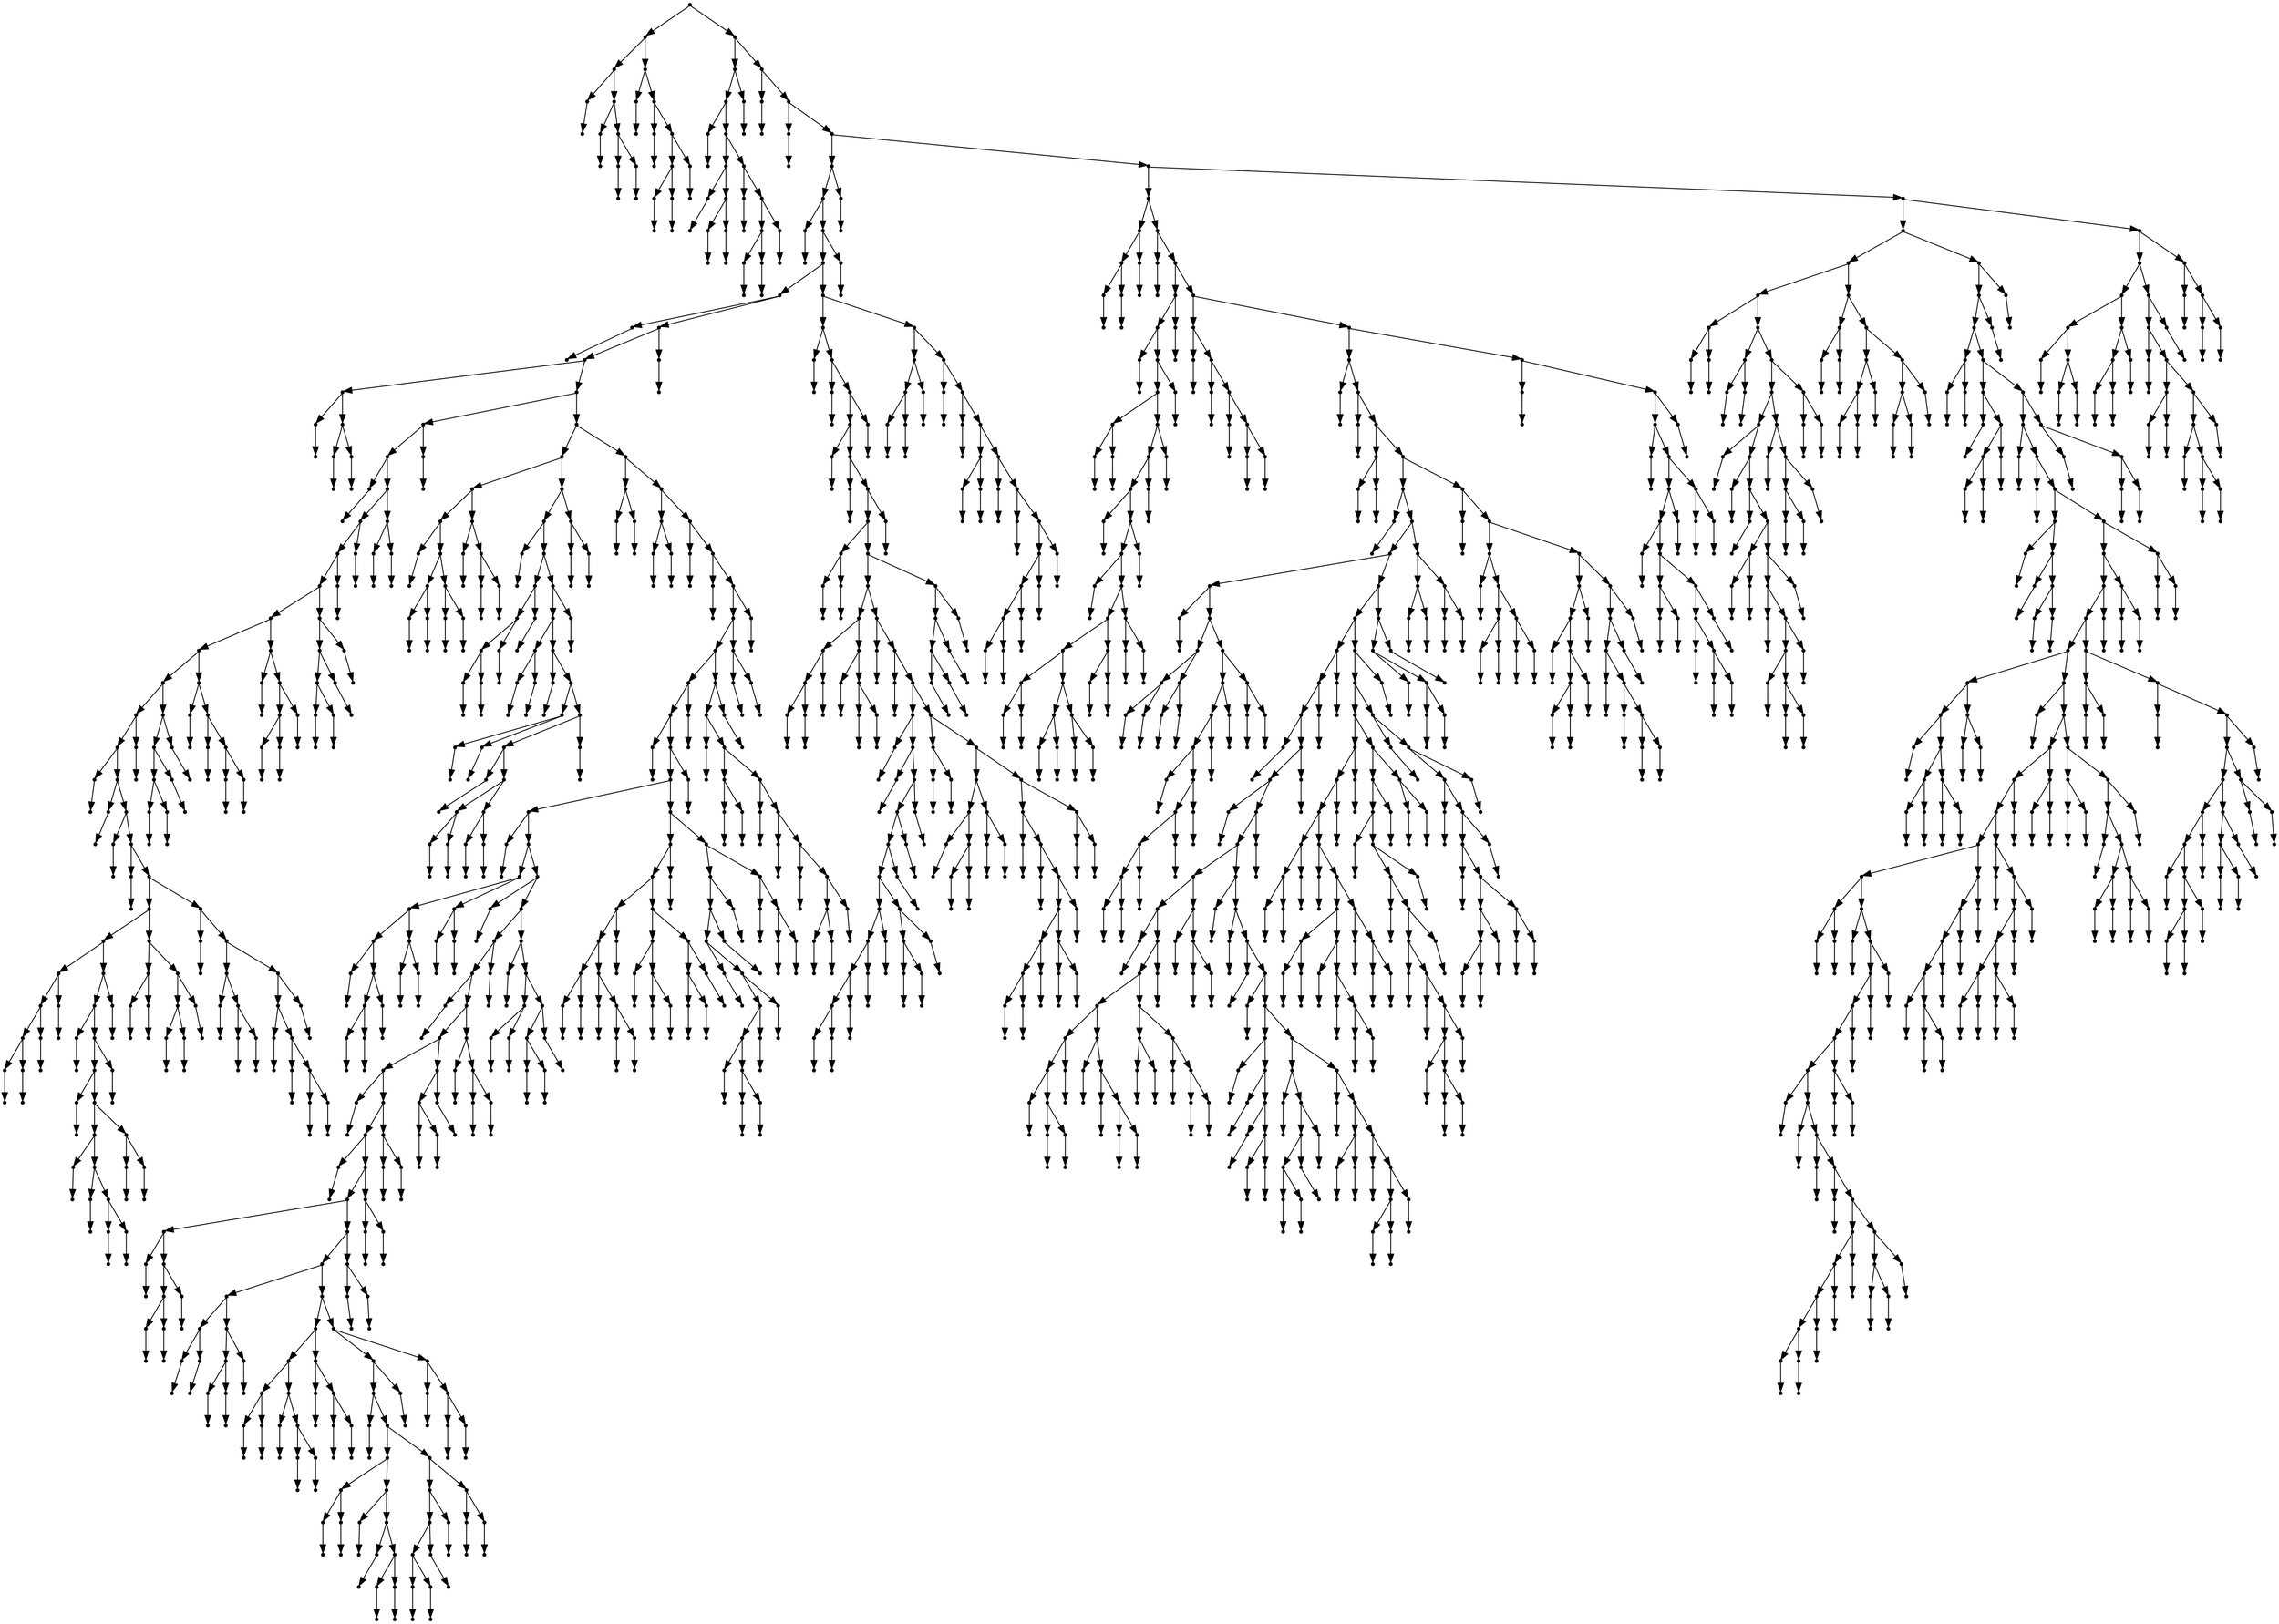 digraph {
  1771 [shape=point];
  25 [shape=point];
  10 [shape=point];
  1 [shape=point];
  0 [shape=point];
  9 [shape=point];
  3 [shape=point];
  2 [shape=point];
  8 [shape=point];
  5 [shape=point];
  4 [shape=point];
  7 [shape=point];
  6 [shape=point];
  24 [shape=point];
  12 [shape=point];
  11 [shape=point];
  23 [shape=point];
  14 [shape=point];
  13 [shape=point];
  22 [shape=point];
  19 [shape=point];
  16 [shape=point];
  15 [shape=point];
  18 [shape=point];
  17 [shape=point];
  21 [shape=point];
  20 [shape=point];
  1770 [shape=point];
  51 [shape=point];
  48 [shape=point];
  27 [shape=point];
  26 [shape=point];
  47 [shape=point];
  35 [shape=point];
  29 [shape=point];
  28 [shape=point];
  34 [shape=point];
  31 [shape=point];
  30 [shape=point];
  33 [shape=point];
  32 [shape=point];
  46 [shape=point];
  37 [shape=point];
  36 [shape=point];
  45 [shape=point];
  42 [shape=point];
  39 [shape=point];
  38 [shape=point];
  41 [shape=point];
  40 [shape=point];
  44 [shape=point];
  43 [shape=point];
  50 [shape=point];
  49 [shape=point];
  1769 [shape=point];
  53 [shape=point];
  52 [shape=point];
  1768 [shape=point];
  55 [shape=point];
  54 [shape=point];
  1767 [shape=point];
  852 [shape=point];
  849 [shape=point];
  57 [shape=point];
  56 [shape=point];
  848 [shape=point];
  845 [shape=point];
  653 [shape=point];
  59 [shape=point];
  58 [shape=point];
  652 [shape=point];
  649 [shape=point];
  67 [shape=point];
  61 [shape=point];
  60 [shape=point];
  66 [shape=point];
  63 [shape=point];
  62 [shape=point];
  65 [shape=point];
  64 [shape=point];
  648 [shape=point];
  231 [shape=point];
  228 [shape=point];
  69 [shape=point];
  68 [shape=point];
  227 [shape=point];
  221 [shape=point];
  218 [shape=point];
  215 [shape=point];
  203 [shape=point];
  191 [shape=point];
  179 [shape=point];
  167 [shape=point];
  164 [shape=point];
  71 [shape=point];
  70 [shape=point];
  163 [shape=point];
  73 [shape=point];
  72 [shape=point];
  162 [shape=point];
  75 [shape=point];
  74 [shape=point];
  161 [shape=point];
  77 [shape=point];
  76 [shape=point];
  160 [shape=point];
  133 [shape=point];
  118 [shape=point];
  88 [shape=point];
  85 [shape=point];
  82 [shape=point];
  79 [shape=point];
  78 [shape=point];
  81 [shape=point];
  80 [shape=point];
  84 [shape=point];
  83 [shape=point];
  87 [shape=point];
  86 [shape=point];
  117 [shape=point];
  114 [shape=point];
  90 [shape=point];
  89 [shape=point];
  113 [shape=point];
  110 [shape=point];
  92 [shape=point];
  91 [shape=point];
  109 [shape=point];
  103 [shape=point];
  94 [shape=point];
  93 [shape=point];
  102 [shape=point];
  96 [shape=point];
  95 [shape=point];
  101 [shape=point];
  98 [shape=point];
  97 [shape=point];
  100 [shape=point];
  99 [shape=point];
  108 [shape=point];
  105 [shape=point];
  104 [shape=point];
  107 [shape=point];
  106 [shape=point];
  112 [shape=point];
  111 [shape=point];
  116 [shape=point];
  115 [shape=point];
  132 [shape=point];
  123 [shape=point];
  120 [shape=point];
  119 [shape=point];
  122 [shape=point];
  121 [shape=point];
  131 [shape=point];
  128 [shape=point];
  125 [shape=point];
  124 [shape=point];
  127 [shape=point];
  126 [shape=point];
  130 [shape=point];
  129 [shape=point];
  159 [shape=point];
  135 [shape=point];
  134 [shape=point];
  158 [shape=point];
  143 [shape=point];
  137 [shape=point];
  136 [shape=point];
  142 [shape=point];
  139 [shape=point];
  138 [shape=point];
  141 [shape=point];
  140 [shape=point];
  157 [shape=point];
  154 [shape=point];
  145 [shape=point];
  144 [shape=point];
  153 [shape=point];
  147 [shape=point];
  146 [shape=point];
  152 [shape=point];
  149 [shape=point];
  148 [shape=point];
  151 [shape=point];
  150 [shape=point];
  156 [shape=point];
  155 [shape=point];
  166 [shape=point];
  165 [shape=point];
  178 [shape=point];
  175 [shape=point];
  172 [shape=point];
  169 [shape=point];
  168 [shape=point];
  171 [shape=point];
  170 [shape=point];
  174 [shape=point];
  173 [shape=point];
  177 [shape=point];
  176 [shape=point];
  190 [shape=point];
  181 [shape=point];
  180 [shape=point];
  189 [shape=point];
  183 [shape=point];
  182 [shape=point];
  188 [shape=point];
  185 [shape=point];
  184 [shape=point];
  187 [shape=point];
  186 [shape=point];
  202 [shape=point];
  193 [shape=point];
  192 [shape=point];
  201 [shape=point];
  198 [shape=point];
  195 [shape=point];
  194 [shape=point];
  197 [shape=point];
  196 [shape=point];
  200 [shape=point];
  199 [shape=point];
  214 [shape=point];
  211 [shape=point];
  208 [shape=point];
  205 [shape=point];
  204 [shape=point];
  207 [shape=point];
  206 [shape=point];
  210 [shape=point];
  209 [shape=point];
  213 [shape=point];
  212 [shape=point];
  217 [shape=point];
  216 [shape=point];
  220 [shape=point];
  219 [shape=point];
  226 [shape=point];
  223 [shape=point];
  222 [shape=point];
  225 [shape=point];
  224 [shape=point];
  230 [shape=point];
  229 [shape=point];
  647 [shape=point];
  311 [shape=point];
  254 [shape=point];
  245 [shape=point];
  233 [shape=point];
  232 [shape=point];
  244 [shape=point];
  238 [shape=point];
  235 [shape=point];
  234 [shape=point];
  237 [shape=point];
  236 [shape=point];
  243 [shape=point];
  240 [shape=point];
  239 [shape=point];
  242 [shape=point];
  241 [shape=point];
  253 [shape=point];
  247 [shape=point];
  246 [shape=point];
  252 [shape=point];
  249 [shape=point];
  248 [shape=point];
  251 [shape=point];
  250 [shape=point];
  310 [shape=point];
  304 [shape=point];
  256 [shape=point];
  255 [shape=point];
  303 [shape=point];
  267 [shape=point];
  264 [shape=point];
  261 [shape=point];
  258 [shape=point];
  257 [shape=point];
  260 [shape=point];
  259 [shape=point];
  263 [shape=point];
  262 [shape=point];
  266 [shape=point];
  265 [shape=point];
  302 [shape=point];
  299 [shape=point];
  272 [shape=point];
  269 [shape=point];
  268 [shape=point];
  271 [shape=point];
  270 [shape=point];
  298 [shape=point];
  274 [shape=point];
  273 [shape=point];
  297 [shape=point];
  279 [shape=point];
  276 [shape=point];
  275 [shape=point];
  278 [shape=point];
  277 [shape=point];
  296 [shape=point];
  293 [shape=point];
  281 [shape=point];
  280 [shape=point];
  292 [shape=point];
  286 [shape=point];
  283 [shape=point];
  282 [shape=point];
  285 [shape=point];
  284 [shape=point];
  291 [shape=point];
  288 [shape=point];
  287 [shape=point];
  290 [shape=point];
  289 [shape=point];
  295 [shape=point];
  294 [shape=point];
  301 [shape=point];
  300 [shape=point];
  309 [shape=point];
  306 [shape=point];
  305 [shape=point];
  308 [shape=point];
  307 [shape=point];
  646 [shape=point];
  316 [shape=point];
  313 [shape=point];
  312 [shape=point];
  315 [shape=point];
  314 [shape=point];
  645 [shape=point];
  321 [shape=point];
  318 [shape=point];
  317 [shape=point];
  320 [shape=point];
  319 [shape=point];
  644 [shape=point];
  323 [shape=point];
  322 [shape=point];
  643 [shape=point];
  325 [shape=point];
  324 [shape=point];
  642 [shape=point];
  639 [shape=point];
  633 [shape=point];
  603 [shape=point];
  600 [shape=point];
  327 [shape=point];
  326 [shape=point];
  599 [shape=point];
  596 [shape=point];
  524 [shape=point];
  329 [shape=point];
  328 [shape=point];
  523 [shape=point];
  352 [shape=point];
  346 [shape=point];
  340 [shape=point];
  331 [shape=point];
  330 [shape=point];
  339 [shape=point];
  336 [shape=point];
  333 [shape=point];
  332 [shape=point];
  335 [shape=point];
  334 [shape=point];
  338 [shape=point];
  337 [shape=point];
  345 [shape=point];
  342 [shape=point];
  341 [shape=point];
  344 [shape=point];
  343 [shape=point];
  351 [shape=point];
  348 [shape=point];
  347 [shape=point];
  350 [shape=point];
  349 [shape=point];
  522 [shape=point];
  354 [shape=point];
  353 [shape=point];
  521 [shape=point];
  503 [shape=point];
  500 [shape=point];
  356 [shape=point];
  355 [shape=point];
  499 [shape=point];
  490 [shape=point];
  481 [shape=point];
  358 [shape=point];
  357 [shape=point];
  480 [shape=point];
  474 [shape=point];
  360 [shape=point];
  359 [shape=point];
  473 [shape=point];
  467 [shape=point];
  371 [shape=point];
  362 [shape=point];
  361 [shape=point];
  370 [shape=point];
  367 [shape=point];
  364 [shape=point];
  363 [shape=point];
  366 [shape=point];
  365 [shape=point];
  369 [shape=point];
  368 [shape=point];
  466 [shape=point];
  460 [shape=point];
  385 [shape=point];
  376 [shape=point];
  373 [shape=point];
  372 [shape=point];
  375 [shape=point];
  374 [shape=point];
  384 [shape=point];
  381 [shape=point];
  378 [shape=point];
  377 [shape=point];
  380 [shape=point];
  379 [shape=point];
  383 [shape=point];
  382 [shape=point];
  459 [shape=point];
  408 [shape=point];
  399 [shape=point];
  390 [shape=point];
  387 [shape=point];
  386 [shape=point];
  389 [shape=point];
  388 [shape=point];
  398 [shape=point];
  392 [shape=point];
  391 [shape=point];
  397 [shape=point];
  394 [shape=point];
  393 [shape=point];
  396 [shape=point];
  395 [shape=point];
  407 [shape=point];
  401 [shape=point];
  400 [shape=point];
  406 [shape=point];
  403 [shape=point];
  402 [shape=point];
  405 [shape=point];
  404 [shape=point];
  458 [shape=point];
  449 [shape=point];
  446 [shape=point];
  410 [shape=point];
  409 [shape=point];
  445 [shape=point];
  427 [shape=point];
  415 [shape=point];
  412 [shape=point];
  411 [shape=point];
  414 [shape=point];
  413 [shape=point];
  426 [shape=point];
  417 [shape=point];
  416 [shape=point];
  425 [shape=point];
  419 [shape=point];
  418 [shape=point];
  424 [shape=point];
  421 [shape=point];
  420 [shape=point];
  423 [shape=point];
  422 [shape=point];
  444 [shape=point];
  438 [shape=point];
  435 [shape=point];
  432 [shape=point];
  429 [shape=point];
  428 [shape=point];
  431 [shape=point];
  430 [shape=point];
  434 [shape=point];
  433 [shape=point];
  437 [shape=point];
  436 [shape=point];
  443 [shape=point];
  440 [shape=point];
  439 [shape=point];
  442 [shape=point];
  441 [shape=point];
  448 [shape=point];
  447 [shape=point];
  457 [shape=point];
  451 [shape=point];
  450 [shape=point];
  456 [shape=point];
  453 [shape=point];
  452 [shape=point];
  455 [shape=point];
  454 [shape=point];
  465 [shape=point];
  462 [shape=point];
  461 [shape=point];
  464 [shape=point];
  463 [shape=point];
  472 [shape=point];
  469 [shape=point];
  468 [shape=point];
  471 [shape=point];
  470 [shape=point];
  479 [shape=point];
  476 [shape=point];
  475 [shape=point];
  478 [shape=point];
  477 [shape=point];
  489 [shape=point];
  486 [shape=point];
  483 [shape=point];
  482 [shape=point];
  485 [shape=point];
  484 [shape=point];
  488 [shape=point];
  487 [shape=point];
  498 [shape=point];
  492 [shape=point];
  491 [shape=point];
  497 [shape=point];
  494 [shape=point];
  493 [shape=point];
  496 [shape=point];
  495 [shape=point];
  502 [shape=point];
  501 [shape=point];
  520 [shape=point];
  505 [shape=point];
  504 [shape=point];
  519 [shape=point];
  510 [shape=point];
  507 [shape=point];
  506 [shape=point];
  509 [shape=point];
  508 [shape=point];
  518 [shape=point];
  515 [shape=point];
  512 [shape=point];
  511 [shape=point];
  514 [shape=point];
  513 [shape=point];
  517 [shape=point];
  516 [shape=point];
  595 [shape=point];
  562 [shape=point];
  559 [shape=point];
  541 [shape=point];
  538 [shape=point];
  529 [shape=point];
  526 [shape=point];
  525 [shape=point];
  528 [shape=point];
  527 [shape=point];
  537 [shape=point];
  531 [shape=point];
  530 [shape=point];
  536 [shape=point];
  533 [shape=point];
  532 [shape=point];
  535 [shape=point];
  534 [shape=point];
  540 [shape=point];
  539 [shape=point];
  558 [shape=point];
  549 [shape=point];
  543 [shape=point];
  542 [shape=point];
  548 [shape=point];
  545 [shape=point];
  544 [shape=point];
  547 [shape=point];
  546 [shape=point];
  557 [shape=point];
  554 [shape=point];
  551 [shape=point];
  550 [shape=point];
  553 [shape=point];
  552 [shape=point];
  556 [shape=point];
  555 [shape=point];
  561 [shape=point];
  560 [shape=point];
  594 [shape=point];
  585 [shape=point];
  582 [shape=point];
  579 [shape=point];
  564 [shape=point];
  563 [shape=point];
  578 [shape=point];
  575 [shape=point];
  572 [shape=point];
  566 [shape=point];
  565 [shape=point];
  571 [shape=point];
  568 [shape=point];
  567 [shape=point];
  570 [shape=point];
  569 [shape=point];
  574 [shape=point];
  573 [shape=point];
  577 [shape=point];
  576 [shape=point];
  581 [shape=point];
  580 [shape=point];
  584 [shape=point];
  583 [shape=point];
  593 [shape=point];
  587 [shape=point];
  586 [shape=point];
  592 [shape=point];
  589 [shape=point];
  588 [shape=point];
  591 [shape=point];
  590 [shape=point];
  598 [shape=point];
  597 [shape=point];
  602 [shape=point];
  601 [shape=point];
  632 [shape=point];
  629 [shape=point];
  605 [shape=point];
  604 [shape=point];
  628 [shape=point];
  610 [shape=point];
  607 [shape=point];
  606 [shape=point];
  609 [shape=point];
  608 [shape=point];
  627 [shape=point];
  612 [shape=point];
  611 [shape=point];
  626 [shape=point];
  614 [shape=point];
  613 [shape=point];
  625 [shape=point];
  616 [shape=point];
  615 [shape=point];
  624 [shape=point];
  621 [shape=point];
  618 [shape=point];
  617 [shape=point];
  620 [shape=point];
  619 [shape=point];
  623 [shape=point];
  622 [shape=point];
  631 [shape=point];
  630 [shape=point];
  638 [shape=point];
  635 [shape=point];
  634 [shape=point];
  637 [shape=point];
  636 [shape=point];
  641 [shape=point];
  640 [shape=point];
  651 [shape=point];
  650 [shape=point];
  844 [shape=point];
  802 [shape=point];
  655 [shape=point];
  654 [shape=point];
  801 [shape=point];
  657 [shape=point];
  656 [shape=point];
  800 [shape=point];
  797 [shape=point];
  659 [shape=point];
  658 [shape=point];
  796 [shape=point];
  661 [shape=point];
  660 [shape=point];
  795 [shape=point];
  792 [shape=point];
  666 [shape=point];
  663 [shape=point];
  662 [shape=point];
  665 [shape=point];
  664 [shape=point];
  791 [shape=point];
  779 [shape=point];
  683 [shape=point];
  674 [shape=point];
  671 [shape=point];
  668 [shape=point];
  667 [shape=point];
  670 [shape=point];
  669 [shape=point];
  673 [shape=point];
  672 [shape=point];
  682 [shape=point];
  676 [shape=point];
  675 [shape=point];
  681 [shape=point];
  678 [shape=point];
  677 [shape=point];
  680 [shape=point];
  679 [shape=point];
  778 [shape=point];
  685 [shape=point];
  684 [shape=point];
  777 [shape=point];
  687 [shape=point];
  686 [shape=point];
  776 [shape=point];
  725 [shape=point];
  689 [shape=point];
  688 [shape=point];
  724 [shape=point];
  691 [shape=point];
  690 [shape=point];
  723 [shape=point];
  720 [shape=point];
  717 [shape=point];
  714 [shape=point];
  705 [shape=point];
  702 [shape=point];
  699 [shape=point];
  696 [shape=point];
  693 [shape=point];
  692 [shape=point];
  695 [shape=point];
  694 [shape=point];
  698 [shape=point];
  697 [shape=point];
  701 [shape=point];
  700 [shape=point];
  704 [shape=point];
  703 [shape=point];
  713 [shape=point];
  710 [shape=point];
  707 [shape=point];
  706 [shape=point];
  709 [shape=point];
  708 [shape=point];
  712 [shape=point];
  711 [shape=point];
  716 [shape=point];
  715 [shape=point];
  719 [shape=point];
  718 [shape=point];
  722 [shape=point];
  721 [shape=point];
  775 [shape=point];
  730 [shape=point];
  727 [shape=point];
  726 [shape=point];
  729 [shape=point];
  728 [shape=point];
  774 [shape=point];
  744 [shape=point];
  738 [shape=point];
  732 [shape=point];
  731 [shape=point];
  737 [shape=point];
  734 [shape=point];
  733 [shape=point];
  736 [shape=point];
  735 [shape=point];
  743 [shape=point];
  740 [shape=point];
  739 [shape=point];
  742 [shape=point];
  741 [shape=point];
  773 [shape=point];
  767 [shape=point];
  746 [shape=point];
  745 [shape=point];
  766 [shape=point];
  748 [shape=point];
  747 [shape=point];
  765 [shape=point];
  762 [shape=point];
  756 [shape=point];
  753 [shape=point];
  750 [shape=point];
  749 [shape=point];
  752 [shape=point];
  751 [shape=point];
  755 [shape=point];
  754 [shape=point];
  761 [shape=point];
  758 [shape=point];
  757 [shape=point];
  760 [shape=point];
  759 [shape=point];
  764 [shape=point];
  763 [shape=point];
  772 [shape=point];
  769 [shape=point];
  768 [shape=point];
  771 [shape=point];
  770 [shape=point];
  790 [shape=point];
  787 [shape=point];
  784 [shape=point];
  781 [shape=point];
  780 [shape=point];
  783 [shape=point];
  782 [shape=point];
  786 [shape=point];
  785 [shape=point];
  789 [shape=point];
  788 [shape=point];
  794 [shape=point];
  793 [shape=point];
  799 [shape=point];
  798 [shape=point];
  843 [shape=point];
  810 [shape=point];
  807 [shape=point];
  804 [shape=point];
  803 [shape=point];
  806 [shape=point];
  805 [shape=point];
  809 [shape=point];
  808 [shape=point];
  842 [shape=point];
  812 [shape=point];
  811 [shape=point];
  841 [shape=point];
  814 [shape=point];
  813 [shape=point];
  840 [shape=point];
  819 [shape=point];
  816 [shape=point];
  815 [shape=point];
  818 [shape=point];
  817 [shape=point];
  839 [shape=point];
  821 [shape=point];
  820 [shape=point];
  838 [shape=point];
  823 [shape=point];
  822 [shape=point];
  837 [shape=point];
  834 [shape=point];
  831 [shape=point];
  828 [shape=point];
  825 [shape=point];
  824 [shape=point];
  827 [shape=point];
  826 [shape=point];
  830 [shape=point];
  829 [shape=point];
  833 [shape=point];
  832 [shape=point];
  836 [shape=point];
  835 [shape=point];
  847 [shape=point];
  846 [shape=point];
  851 [shape=point];
  850 [shape=point];
  1766 [shape=point];
  1364 [shape=point];
  860 [shape=point];
  857 [shape=point];
  854 [shape=point];
  853 [shape=point];
  856 [shape=point];
  855 [shape=point];
  859 [shape=point];
  858 [shape=point];
  1363 [shape=point];
  862 [shape=point];
  861 [shape=point];
  1362 [shape=point];
  921 [shape=point];
  918 [shape=point];
  864 [shape=point];
  863 [shape=point];
  917 [shape=point];
  914 [shape=point];
  869 [shape=point];
  866 [shape=point];
  865 [shape=point];
  868 [shape=point];
  867 [shape=point];
  913 [shape=point];
  910 [shape=point];
  907 [shape=point];
  871 [shape=point];
  870 [shape=point];
  906 [shape=point];
  903 [shape=point];
  873 [shape=point];
  872 [shape=point];
  902 [shape=point];
  896 [shape=point];
  890 [shape=point];
  878 [shape=point];
  875 [shape=point];
  874 [shape=point];
  877 [shape=point];
  876 [shape=point];
  889 [shape=point];
  883 [shape=point];
  880 [shape=point];
  879 [shape=point];
  882 [shape=point];
  881 [shape=point];
  888 [shape=point];
  885 [shape=point];
  884 [shape=point];
  887 [shape=point];
  886 [shape=point];
  895 [shape=point];
  892 [shape=point];
  891 [shape=point];
  894 [shape=point];
  893 [shape=point];
  901 [shape=point];
  898 [shape=point];
  897 [shape=point];
  900 [shape=point];
  899 [shape=point];
  905 [shape=point];
  904 [shape=point];
  909 [shape=point];
  908 [shape=point];
  912 [shape=point];
  911 [shape=point];
  916 [shape=point];
  915 [shape=point];
  920 [shape=point];
  919 [shape=point];
  1361 [shape=point];
  935 [shape=point];
  923 [shape=point];
  922 [shape=point];
  934 [shape=point];
  925 [shape=point];
  924 [shape=point];
  933 [shape=point];
  927 [shape=point];
  926 [shape=point];
  932 [shape=point];
  929 [shape=point];
  928 [shape=point];
  931 [shape=point];
  930 [shape=point];
  1360 [shape=point];
  1321 [shape=point];
  937 [shape=point];
  936 [shape=point];
  1320 [shape=point];
  939 [shape=point];
  938 [shape=point];
  1319 [shape=point];
  944 [shape=point];
  941 [shape=point];
  940 [shape=point];
  943 [shape=point];
  942 [shape=point];
  1318 [shape=point];
  1267 [shape=point];
  946 [shape=point];
  945 [shape=point];
  1266 [shape=point];
  1254 [shape=point];
  990 [shape=point];
  948 [shape=point];
  947 [shape=point];
  989 [shape=point];
  959 [shape=point];
  953 [shape=point];
  950 [shape=point];
  949 [shape=point];
  952 [shape=point];
  951 [shape=point];
  958 [shape=point];
  955 [shape=point];
  954 [shape=point];
  957 [shape=point];
  956 [shape=point];
  988 [shape=point];
  982 [shape=point];
  979 [shape=point];
  976 [shape=point];
  961 [shape=point];
  960 [shape=point];
  975 [shape=point];
  972 [shape=point];
  969 [shape=point];
  966 [shape=point];
  963 [shape=point];
  962 [shape=point];
  965 [shape=point];
  964 [shape=point];
  968 [shape=point];
  967 [shape=point];
  971 [shape=point];
  970 [shape=point];
  974 [shape=point];
  973 [shape=point];
  978 [shape=point];
  977 [shape=point];
  981 [shape=point];
  980 [shape=point];
  987 [shape=point];
  984 [shape=point];
  983 [shape=point];
  986 [shape=point];
  985 [shape=point];
  1253 [shape=point];
  1241 [shape=point];
  1124 [shape=point];
  1121 [shape=point];
  1118 [shape=point];
  992 [shape=point];
  991 [shape=point];
  1117 [shape=point];
  1114 [shape=point];
  994 [shape=point];
  993 [shape=point];
  1113 [shape=point];
  1110 [shape=point];
  1047 [shape=point];
  1038 [shape=point];
  996 [shape=point];
  995 [shape=point];
  1037 [shape=point];
  1034 [shape=point];
  1019 [shape=point];
  1007 [shape=point];
  1004 [shape=point];
  998 [shape=point];
  997 [shape=point];
  1003 [shape=point];
  1000 [shape=point];
  999 [shape=point];
  1002 [shape=point];
  1001 [shape=point];
  1006 [shape=point];
  1005 [shape=point];
  1018 [shape=point];
  1009 [shape=point];
  1008 [shape=point];
  1017 [shape=point];
  1011 [shape=point];
  1010 [shape=point];
  1016 [shape=point];
  1013 [shape=point];
  1012 [shape=point];
  1015 [shape=point];
  1014 [shape=point];
  1033 [shape=point];
  1024 [shape=point];
  1021 [shape=point];
  1020 [shape=point];
  1023 [shape=point];
  1022 [shape=point];
  1032 [shape=point];
  1026 [shape=point];
  1025 [shape=point];
  1031 [shape=point];
  1028 [shape=point];
  1027 [shape=point];
  1030 [shape=point];
  1029 [shape=point];
  1036 [shape=point];
  1035 [shape=point];
  1046 [shape=point];
  1040 [shape=point];
  1039 [shape=point];
  1045 [shape=point];
  1042 [shape=point];
  1041 [shape=point];
  1044 [shape=point];
  1043 [shape=point];
  1109 [shape=point];
  1049 [shape=point];
  1048 [shape=point];
  1108 [shape=point];
  1051 [shape=point];
  1050 [shape=point];
  1107 [shape=point];
  1053 [shape=point];
  1052 [shape=point];
  1106 [shape=point];
  1055 [shape=point];
  1054 [shape=point];
  1105 [shape=point];
  1069 [shape=point];
  1057 [shape=point];
  1056 [shape=point];
  1068 [shape=point];
  1059 [shape=point];
  1058 [shape=point];
  1067 [shape=point];
  1061 [shape=point];
  1060 [shape=point];
  1066 [shape=point];
  1063 [shape=point];
  1062 [shape=point];
  1065 [shape=point];
  1064 [shape=point];
  1104 [shape=point];
  1083 [shape=point];
  1071 [shape=point];
  1070 [shape=point];
  1082 [shape=point];
  1079 [shape=point];
  1076 [shape=point];
  1073 [shape=point];
  1072 [shape=point];
  1075 [shape=point];
  1074 [shape=point];
  1078 [shape=point];
  1077 [shape=point];
  1081 [shape=point];
  1080 [shape=point];
  1103 [shape=point];
  1085 [shape=point];
  1084 [shape=point];
  1102 [shape=point];
  1090 [shape=point];
  1087 [shape=point];
  1086 [shape=point];
  1089 [shape=point];
  1088 [shape=point];
  1101 [shape=point];
  1092 [shape=point];
  1091 [shape=point];
  1100 [shape=point];
  1097 [shape=point];
  1094 [shape=point];
  1093 [shape=point];
  1096 [shape=point];
  1095 [shape=point];
  1099 [shape=point];
  1098 [shape=point];
  1112 [shape=point];
  1111 [shape=point];
  1116 [shape=point];
  1115 [shape=point];
  1120 [shape=point];
  1119 [shape=point];
  1123 [shape=point];
  1122 [shape=point];
  1240 [shape=point];
  1237 [shape=point];
  1207 [shape=point];
  1168 [shape=point];
  1165 [shape=point];
  1162 [shape=point];
  1132 [shape=point];
  1129 [shape=point];
  1126 [shape=point];
  1125 [shape=point];
  1128 [shape=point];
  1127 [shape=point];
  1131 [shape=point];
  1130 [shape=point];
  1161 [shape=point];
  1134 [shape=point];
  1133 [shape=point];
  1160 [shape=point];
  1151 [shape=point];
  1139 [shape=point];
  1136 [shape=point];
  1135 [shape=point];
  1138 [shape=point];
  1137 [shape=point];
  1150 [shape=point];
  1141 [shape=point];
  1140 [shape=point];
  1149 [shape=point];
  1143 [shape=point];
  1142 [shape=point];
  1148 [shape=point];
  1145 [shape=point];
  1144 [shape=point];
  1147 [shape=point];
  1146 [shape=point];
  1159 [shape=point];
  1153 [shape=point];
  1152 [shape=point];
  1158 [shape=point];
  1155 [shape=point];
  1154 [shape=point];
  1157 [shape=point];
  1156 [shape=point];
  1164 [shape=point];
  1163 [shape=point];
  1167 [shape=point];
  1166 [shape=point];
  1206 [shape=point];
  1200 [shape=point];
  1197 [shape=point];
  1170 [shape=point];
  1169 [shape=point];
  1196 [shape=point];
  1193 [shape=point];
  1172 [shape=point];
  1171 [shape=point];
  1192 [shape=point];
  1189 [shape=point];
  1174 [shape=point];
  1173 [shape=point];
  1188 [shape=point];
  1176 [shape=point];
  1175 [shape=point];
  1187 [shape=point];
  1184 [shape=point];
  1178 [shape=point];
  1177 [shape=point];
  1183 [shape=point];
  1180 [shape=point];
  1179 [shape=point];
  1182 [shape=point];
  1181 [shape=point];
  1186 [shape=point];
  1185 [shape=point];
  1191 [shape=point];
  1190 [shape=point];
  1195 [shape=point];
  1194 [shape=point];
  1199 [shape=point];
  1198 [shape=point];
  1205 [shape=point];
  1202 [shape=point];
  1201 [shape=point];
  1204 [shape=point];
  1203 [shape=point];
  1236 [shape=point];
  1209 [shape=point];
  1208 [shape=point];
  1235 [shape=point];
  1232 [shape=point];
  1211 [shape=point];
  1210 [shape=point];
  1231 [shape=point];
  1228 [shape=point];
  1213 [shape=point];
  1212 [shape=point];
  1227 [shape=point];
  1221 [shape=point];
  1218 [shape=point];
  1215 [shape=point];
  1214 [shape=point];
  1217 [shape=point];
  1216 [shape=point];
  1220 [shape=point];
  1219 [shape=point];
  1226 [shape=point];
  1223 [shape=point];
  1222 [shape=point];
  1225 [shape=point];
  1224 [shape=point];
  1230 [shape=point];
  1229 [shape=point];
  1234 [shape=point];
  1233 [shape=point];
  1239 [shape=point];
  1238 [shape=point];
  1252 [shape=point];
  1249 [shape=point];
  1243 [shape=point];
  1242 [shape=point];
  1248 [shape=point];
  1245 [shape=point];
  1244 [shape=point];
  1247 [shape=point];
  1246 [shape=point];
  1251 [shape=point];
  1250 [shape=point];
  1265 [shape=point];
  1259 [shape=point];
  1256 [shape=point];
  1255 [shape=point];
  1258 [shape=point];
  1257 [shape=point];
  1264 [shape=point];
  1261 [shape=point];
  1260 [shape=point];
  1263 [shape=point];
  1262 [shape=point];
  1317 [shape=point];
  1269 [shape=point];
  1268 [shape=point];
  1316 [shape=point];
  1283 [shape=point];
  1271 [shape=point];
  1270 [shape=point];
  1282 [shape=point];
  1276 [shape=point];
  1273 [shape=point];
  1272 [shape=point];
  1275 [shape=point];
  1274 [shape=point];
  1281 [shape=point];
  1278 [shape=point];
  1277 [shape=point];
  1280 [shape=point];
  1279 [shape=point];
  1315 [shape=point];
  1297 [shape=point];
  1294 [shape=point];
  1285 [shape=point];
  1284 [shape=point];
  1293 [shape=point];
  1290 [shape=point];
  1287 [shape=point];
  1286 [shape=point];
  1289 [shape=point];
  1288 [shape=point];
  1292 [shape=point];
  1291 [shape=point];
  1296 [shape=point];
  1295 [shape=point];
  1314 [shape=point];
  1311 [shape=point];
  1308 [shape=point];
  1299 [shape=point];
  1298 [shape=point];
  1307 [shape=point];
  1301 [shape=point];
  1300 [shape=point];
  1306 [shape=point];
  1303 [shape=point];
  1302 [shape=point];
  1305 [shape=point];
  1304 [shape=point];
  1310 [shape=point];
  1309 [shape=point];
  1313 [shape=point];
  1312 [shape=point];
  1359 [shape=point];
  1323 [shape=point];
  1322 [shape=point];
  1358 [shape=point];
  1355 [shape=point];
  1325 [shape=point];
  1324 [shape=point];
  1354 [shape=point];
  1348 [shape=point];
  1345 [shape=point];
  1327 [shape=point];
  1326 [shape=point];
  1344 [shape=point];
  1332 [shape=point];
  1329 [shape=point];
  1328 [shape=point];
  1331 [shape=point];
  1330 [shape=point];
  1343 [shape=point];
  1340 [shape=point];
  1334 [shape=point];
  1333 [shape=point];
  1339 [shape=point];
  1336 [shape=point];
  1335 [shape=point];
  1338 [shape=point];
  1337 [shape=point];
  1342 [shape=point];
  1341 [shape=point];
  1347 [shape=point];
  1346 [shape=point];
  1353 [shape=point];
  1350 [shape=point];
  1349 [shape=point];
  1352 [shape=point];
  1351 [shape=point];
  1357 [shape=point];
  1356 [shape=point];
  1765 [shape=point];
  1714 [shape=point];
  1450 [shape=point];
  1426 [shape=point];
  1369 [shape=point];
  1366 [shape=point];
  1365 [shape=point];
  1368 [shape=point];
  1367 [shape=point];
  1425 [shape=point];
  1374 [shape=point];
  1371 [shape=point];
  1370 [shape=point];
  1373 [shape=point];
  1372 [shape=point];
  1424 [shape=point];
  1418 [shape=point];
  1406 [shape=point];
  1376 [shape=point];
  1375 [shape=point];
  1405 [shape=point];
  1378 [shape=point];
  1377 [shape=point];
  1404 [shape=point];
  1380 [shape=point];
  1379 [shape=point];
  1403 [shape=point];
  1385 [shape=point];
  1382 [shape=point];
  1381 [shape=point];
  1384 [shape=point];
  1383 [shape=point];
  1402 [shape=point];
  1399 [shape=point];
  1387 [shape=point];
  1386 [shape=point];
  1398 [shape=point];
  1395 [shape=point];
  1389 [shape=point];
  1388 [shape=point];
  1394 [shape=point];
  1391 [shape=point];
  1390 [shape=point];
  1393 [shape=point];
  1392 [shape=point];
  1397 [shape=point];
  1396 [shape=point];
  1401 [shape=point];
  1400 [shape=point];
  1417 [shape=point];
  1408 [shape=point];
  1407 [shape=point];
  1416 [shape=point];
  1413 [shape=point];
  1410 [shape=point];
  1409 [shape=point];
  1412 [shape=point];
  1411 [shape=point];
  1415 [shape=point];
  1414 [shape=point];
  1423 [shape=point];
  1420 [shape=point];
  1419 [shape=point];
  1422 [shape=point];
  1421 [shape=point];
  1449 [shape=point];
  1431 [shape=point];
  1428 [shape=point];
  1427 [shape=point];
  1430 [shape=point];
  1429 [shape=point];
  1448 [shape=point];
  1439 [shape=point];
  1436 [shape=point];
  1433 [shape=point];
  1432 [shape=point];
  1435 [shape=point];
  1434 [shape=point];
  1438 [shape=point];
  1437 [shape=point];
  1447 [shape=point];
  1444 [shape=point];
  1441 [shape=point];
  1440 [shape=point];
  1443 [shape=point];
  1442 [shape=point];
  1446 [shape=point];
  1445 [shape=point];
  1713 [shape=point];
  1710 [shape=point];
  1707 [shape=point];
  1455 [shape=point];
  1452 [shape=point];
  1451 [shape=point];
  1454 [shape=point];
  1453 [shape=point];
  1706 [shape=point];
  1466 [shape=point];
  1457 [shape=point];
  1456 [shape=point];
  1465 [shape=point];
  1462 [shape=point];
  1459 [shape=point];
  1458 [shape=point];
  1461 [shape=point];
  1460 [shape=point];
  1464 [shape=point];
  1463 [shape=point];
  1705 [shape=point];
  1696 [shape=point];
  1468 [shape=point];
  1467 [shape=point];
  1695 [shape=point];
  1470 [shape=point];
  1469 [shape=point];
  1694 [shape=point];
  1481 [shape=point];
  1472 [shape=point];
  1471 [shape=point];
  1480 [shape=point];
  1474 [shape=point];
  1473 [shape=point];
  1479 [shape=point];
  1476 [shape=point];
  1475 [shape=point];
  1478 [shape=point];
  1477 [shape=point];
  1693 [shape=point];
  1687 [shape=point];
  1681 [shape=point];
  1678 [shape=point];
  1636 [shape=point];
  1501 [shape=point];
  1495 [shape=point];
  1483 [shape=point];
  1482 [shape=point];
  1494 [shape=point];
  1488 [shape=point];
  1485 [shape=point];
  1484 [shape=point];
  1487 [shape=point];
  1486 [shape=point];
  1493 [shape=point];
  1490 [shape=point];
  1489 [shape=point];
  1492 [shape=point];
  1491 [shape=point];
  1500 [shape=point];
  1497 [shape=point];
  1496 [shape=point];
  1499 [shape=point];
  1498 [shape=point];
  1635 [shape=point];
  1503 [shape=point];
  1502 [shape=point];
  1634 [shape=point];
  1610 [shape=point];
  1604 [shape=point];
  1601 [shape=point];
  1580 [shape=point];
  1562 [shape=point];
  1508 [shape=point];
  1505 [shape=point];
  1504 [shape=point];
  1507 [shape=point];
  1506 [shape=point];
  1561 [shape=point];
  1510 [shape=point];
  1509 [shape=point];
  1560 [shape=point];
  1557 [shape=point];
  1554 [shape=point];
  1551 [shape=point];
  1545 [shape=point];
  1512 [shape=point];
  1511 [shape=point];
  1544 [shape=point];
  1514 [shape=point];
  1513 [shape=point];
  1543 [shape=point];
  1516 [shape=point];
  1515 [shape=point];
  1542 [shape=point];
  1518 [shape=point];
  1517 [shape=point];
  1541 [shape=point];
  1532 [shape=point];
  1529 [shape=point];
  1526 [shape=point];
  1523 [shape=point];
  1520 [shape=point];
  1519 [shape=point];
  1522 [shape=point];
  1521 [shape=point];
  1525 [shape=point];
  1524 [shape=point];
  1528 [shape=point];
  1527 [shape=point];
  1531 [shape=point];
  1530 [shape=point];
  1540 [shape=point];
  1537 [shape=point];
  1534 [shape=point];
  1533 [shape=point];
  1536 [shape=point];
  1535 [shape=point];
  1539 [shape=point];
  1538 [shape=point];
  1550 [shape=point];
  1547 [shape=point];
  1546 [shape=point];
  1549 [shape=point];
  1548 [shape=point];
  1553 [shape=point];
  1552 [shape=point];
  1556 [shape=point];
  1555 [shape=point];
  1559 [shape=point];
  1558 [shape=point];
  1579 [shape=point];
  1576 [shape=point];
  1573 [shape=point];
  1570 [shape=point];
  1564 [shape=point];
  1563 [shape=point];
  1569 [shape=point];
  1566 [shape=point];
  1565 [shape=point];
  1568 [shape=point];
  1567 [shape=point];
  1572 [shape=point];
  1571 [shape=point];
  1575 [shape=point];
  1574 [shape=point];
  1578 [shape=point];
  1577 [shape=point];
  1600 [shape=point];
  1582 [shape=point];
  1581 [shape=point];
  1599 [shape=point];
  1596 [shape=point];
  1593 [shape=point];
  1587 [shape=point];
  1584 [shape=point];
  1583 [shape=point];
  1586 [shape=point];
  1585 [shape=point];
  1592 [shape=point];
  1589 [shape=point];
  1588 [shape=point];
  1591 [shape=point];
  1590 [shape=point];
  1595 [shape=point];
  1594 [shape=point];
  1598 [shape=point];
  1597 [shape=point];
  1603 [shape=point];
  1602 [shape=point];
  1609 [shape=point];
  1606 [shape=point];
  1605 [shape=point];
  1608 [shape=point];
  1607 [shape=point];
  1633 [shape=point];
  1615 [shape=point];
  1612 [shape=point];
  1611 [shape=point];
  1614 [shape=point];
  1613 [shape=point];
  1632 [shape=point];
  1629 [shape=point];
  1617 [shape=point];
  1616 [shape=point];
  1628 [shape=point];
  1622 [shape=point];
  1619 [shape=point];
  1618 [shape=point];
  1621 [shape=point];
  1620 [shape=point];
  1627 [shape=point];
  1624 [shape=point];
  1623 [shape=point];
  1626 [shape=point];
  1625 [shape=point];
  1631 [shape=point];
  1630 [shape=point];
  1677 [shape=point];
  1641 [shape=point];
  1638 [shape=point];
  1637 [shape=point];
  1640 [shape=point];
  1639 [shape=point];
  1676 [shape=point];
  1643 [shape=point];
  1642 [shape=point];
  1675 [shape=point];
  1672 [shape=point];
  1666 [shape=point];
  1657 [shape=point];
  1654 [shape=point];
  1645 [shape=point];
  1644 [shape=point];
  1653 [shape=point];
  1650 [shape=point];
  1647 [shape=point];
  1646 [shape=point];
  1649 [shape=point];
  1648 [shape=point];
  1652 [shape=point];
  1651 [shape=point];
  1656 [shape=point];
  1655 [shape=point];
  1665 [shape=point];
  1662 [shape=point];
  1659 [shape=point];
  1658 [shape=point];
  1661 [shape=point];
  1660 [shape=point];
  1664 [shape=point];
  1663 [shape=point];
  1671 [shape=point];
  1668 [shape=point];
  1667 [shape=point];
  1670 [shape=point];
  1669 [shape=point];
  1674 [shape=point];
  1673 [shape=point];
  1680 [shape=point];
  1679 [shape=point];
  1686 [shape=point];
  1683 [shape=point];
  1682 [shape=point];
  1685 [shape=point];
  1684 [shape=point];
  1692 [shape=point];
  1689 [shape=point];
  1688 [shape=point];
  1691 [shape=point];
  1690 [shape=point];
  1704 [shape=point];
  1698 [shape=point];
  1697 [shape=point];
  1703 [shape=point];
  1700 [shape=point];
  1699 [shape=point];
  1702 [shape=point];
  1701 [shape=point];
  1709 [shape=point];
  1708 [shape=point];
  1712 [shape=point];
  1711 [shape=point];
  1764 [shape=point];
  1755 [shape=point];
  1731 [shape=point];
  1722 [shape=point];
  1716 [shape=point];
  1715 [shape=point];
  1721 [shape=point];
  1718 [shape=point];
  1717 [shape=point];
  1720 [shape=point];
  1719 [shape=point];
  1730 [shape=point];
  1727 [shape=point];
  1724 [shape=point];
  1723 [shape=point];
  1726 [shape=point];
  1725 [shape=point];
  1729 [shape=point];
  1728 [shape=point];
  1754 [shape=point];
  1751 [shape=point];
  1733 [shape=point];
  1732 [shape=point];
  1750 [shape=point];
  1738 [shape=point];
  1735 [shape=point];
  1734 [shape=point];
  1737 [shape=point];
  1736 [shape=point];
  1749 [shape=point];
  1746 [shape=point];
  1740 [shape=point];
  1739 [shape=point];
  1745 [shape=point];
  1742 [shape=point];
  1741 [shape=point];
  1744 [shape=point];
  1743 [shape=point];
  1748 [shape=point];
  1747 [shape=point];
  1753 [shape=point];
  1752 [shape=point];
  1763 [shape=point];
  1757 [shape=point];
  1756 [shape=point];
  1762 [shape=point];
  1759 [shape=point];
  1758 [shape=point];
  1761 [shape=point];
  1760 [shape=point];
1771 -> 25;
25 -> 10;
10 -> 1;
1 -> 0;
10 -> 9;
9 -> 3;
3 -> 2;
9 -> 8;
8 -> 5;
5 -> 4;
8 -> 7;
7 -> 6;
25 -> 24;
24 -> 12;
12 -> 11;
24 -> 23;
23 -> 14;
14 -> 13;
23 -> 22;
22 -> 19;
19 -> 16;
16 -> 15;
19 -> 18;
18 -> 17;
22 -> 21;
21 -> 20;
1771 -> 1770;
1770 -> 51;
51 -> 48;
48 -> 27;
27 -> 26;
48 -> 47;
47 -> 35;
35 -> 29;
29 -> 28;
35 -> 34;
34 -> 31;
31 -> 30;
34 -> 33;
33 -> 32;
47 -> 46;
46 -> 37;
37 -> 36;
46 -> 45;
45 -> 42;
42 -> 39;
39 -> 38;
42 -> 41;
41 -> 40;
45 -> 44;
44 -> 43;
51 -> 50;
50 -> 49;
1770 -> 1769;
1769 -> 53;
53 -> 52;
1769 -> 1768;
1768 -> 55;
55 -> 54;
1768 -> 1767;
1767 -> 852;
852 -> 849;
849 -> 57;
57 -> 56;
849 -> 848;
848 -> 845;
845 -> 653;
653 -> 59;
59 -> 58;
653 -> 652;
652 -> 649;
649 -> 67;
67 -> 61;
61 -> 60;
67 -> 66;
66 -> 63;
63 -> 62;
66 -> 65;
65 -> 64;
649 -> 648;
648 -> 231;
231 -> 228;
228 -> 69;
69 -> 68;
228 -> 227;
227 -> 221;
221 -> 218;
218 -> 215;
215 -> 203;
203 -> 191;
191 -> 179;
179 -> 167;
167 -> 164;
164 -> 71;
71 -> 70;
164 -> 163;
163 -> 73;
73 -> 72;
163 -> 162;
162 -> 75;
75 -> 74;
162 -> 161;
161 -> 77;
77 -> 76;
161 -> 160;
160 -> 133;
133 -> 118;
118 -> 88;
88 -> 85;
85 -> 82;
82 -> 79;
79 -> 78;
82 -> 81;
81 -> 80;
85 -> 84;
84 -> 83;
88 -> 87;
87 -> 86;
118 -> 117;
117 -> 114;
114 -> 90;
90 -> 89;
114 -> 113;
113 -> 110;
110 -> 92;
92 -> 91;
110 -> 109;
109 -> 103;
103 -> 94;
94 -> 93;
103 -> 102;
102 -> 96;
96 -> 95;
102 -> 101;
101 -> 98;
98 -> 97;
101 -> 100;
100 -> 99;
109 -> 108;
108 -> 105;
105 -> 104;
108 -> 107;
107 -> 106;
113 -> 112;
112 -> 111;
117 -> 116;
116 -> 115;
133 -> 132;
132 -> 123;
123 -> 120;
120 -> 119;
123 -> 122;
122 -> 121;
132 -> 131;
131 -> 128;
128 -> 125;
125 -> 124;
128 -> 127;
127 -> 126;
131 -> 130;
130 -> 129;
160 -> 159;
159 -> 135;
135 -> 134;
159 -> 158;
158 -> 143;
143 -> 137;
137 -> 136;
143 -> 142;
142 -> 139;
139 -> 138;
142 -> 141;
141 -> 140;
158 -> 157;
157 -> 154;
154 -> 145;
145 -> 144;
154 -> 153;
153 -> 147;
147 -> 146;
153 -> 152;
152 -> 149;
149 -> 148;
152 -> 151;
151 -> 150;
157 -> 156;
156 -> 155;
167 -> 166;
166 -> 165;
179 -> 178;
178 -> 175;
175 -> 172;
172 -> 169;
169 -> 168;
172 -> 171;
171 -> 170;
175 -> 174;
174 -> 173;
178 -> 177;
177 -> 176;
191 -> 190;
190 -> 181;
181 -> 180;
190 -> 189;
189 -> 183;
183 -> 182;
189 -> 188;
188 -> 185;
185 -> 184;
188 -> 187;
187 -> 186;
203 -> 202;
202 -> 193;
193 -> 192;
202 -> 201;
201 -> 198;
198 -> 195;
195 -> 194;
198 -> 197;
197 -> 196;
201 -> 200;
200 -> 199;
215 -> 214;
214 -> 211;
211 -> 208;
208 -> 205;
205 -> 204;
208 -> 207;
207 -> 206;
211 -> 210;
210 -> 209;
214 -> 213;
213 -> 212;
218 -> 217;
217 -> 216;
221 -> 220;
220 -> 219;
227 -> 226;
226 -> 223;
223 -> 222;
226 -> 225;
225 -> 224;
231 -> 230;
230 -> 229;
648 -> 647;
647 -> 311;
311 -> 254;
254 -> 245;
245 -> 233;
233 -> 232;
245 -> 244;
244 -> 238;
238 -> 235;
235 -> 234;
238 -> 237;
237 -> 236;
244 -> 243;
243 -> 240;
240 -> 239;
243 -> 242;
242 -> 241;
254 -> 253;
253 -> 247;
247 -> 246;
253 -> 252;
252 -> 249;
249 -> 248;
252 -> 251;
251 -> 250;
311 -> 310;
310 -> 304;
304 -> 256;
256 -> 255;
304 -> 303;
303 -> 267;
267 -> 264;
264 -> 261;
261 -> 258;
258 -> 257;
261 -> 260;
260 -> 259;
264 -> 263;
263 -> 262;
267 -> 266;
266 -> 265;
303 -> 302;
302 -> 299;
299 -> 272;
272 -> 269;
269 -> 268;
272 -> 271;
271 -> 270;
299 -> 298;
298 -> 274;
274 -> 273;
298 -> 297;
297 -> 279;
279 -> 276;
276 -> 275;
279 -> 278;
278 -> 277;
297 -> 296;
296 -> 293;
293 -> 281;
281 -> 280;
293 -> 292;
292 -> 286;
286 -> 283;
283 -> 282;
286 -> 285;
285 -> 284;
292 -> 291;
291 -> 288;
288 -> 287;
291 -> 290;
290 -> 289;
296 -> 295;
295 -> 294;
302 -> 301;
301 -> 300;
310 -> 309;
309 -> 306;
306 -> 305;
309 -> 308;
308 -> 307;
647 -> 646;
646 -> 316;
316 -> 313;
313 -> 312;
316 -> 315;
315 -> 314;
646 -> 645;
645 -> 321;
321 -> 318;
318 -> 317;
321 -> 320;
320 -> 319;
645 -> 644;
644 -> 323;
323 -> 322;
644 -> 643;
643 -> 325;
325 -> 324;
643 -> 642;
642 -> 639;
639 -> 633;
633 -> 603;
603 -> 600;
600 -> 327;
327 -> 326;
600 -> 599;
599 -> 596;
596 -> 524;
524 -> 329;
329 -> 328;
524 -> 523;
523 -> 352;
352 -> 346;
346 -> 340;
340 -> 331;
331 -> 330;
340 -> 339;
339 -> 336;
336 -> 333;
333 -> 332;
336 -> 335;
335 -> 334;
339 -> 338;
338 -> 337;
346 -> 345;
345 -> 342;
342 -> 341;
345 -> 344;
344 -> 343;
352 -> 351;
351 -> 348;
348 -> 347;
351 -> 350;
350 -> 349;
523 -> 522;
522 -> 354;
354 -> 353;
522 -> 521;
521 -> 503;
503 -> 500;
500 -> 356;
356 -> 355;
500 -> 499;
499 -> 490;
490 -> 481;
481 -> 358;
358 -> 357;
481 -> 480;
480 -> 474;
474 -> 360;
360 -> 359;
474 -> 473;
473 -> 467;
467 -> 371;
371 -> 362;
362 -> 361;
371 -> 370;
370 -> 367;
367 -> 364;
364 -> 363;
367 -> 366;
366 -> 365;
370 -> 369;
369 -> 368;
467 -> 466;
466 -> 460;
460 -> 385;
385 -> 376;
376 -> 373;
373 -> 372;
376 -> 375;
375 -> 374;
385 -> 384;
384 -> 381;
381 -> 378;
378 -> 377;
381 -> 380;
380 -> 379;
384 -> 383;
383 -> 382;
460 -> 459;
459 -> 408;
408 -> 399;
399 -> 390;
390 -> 387;
387 -> 386;
390 -> 389;
389 -> 388;
399 -> 398;
398 -> 392;
392 -> 391;
398 -> 397;
397 -> 394;
394 -> 393;
397 -> 396;
396 -> 395;
408 -> 407;
407 -> 401;
401 -> 400;
407 -> 406;
406 -> 403;
403 -> 402;
406 -> 405;
405 -> 404;
459 -> 458;
458 -> 449;
449 -> 446;
446 -> 410;
410 -> 409;
446 -> 445;
445 -> 427;
427 -> 415;
415 -> 412;
412 -> 411;
415 -> 414;
414 -> 413;
427 -> 426;
426 -> 417;
417 -> 416;
426 -> 425;
425 -> 419;
419 -> 418;
425 -> 424;
424 -> 421;
421 -> 420;
424 -> 423;
423 -> 422;
445 -> 444;
444 -> 438;
438 -> 435;
435 -> 432;
432 -> 429;
429 -> 428;
432 -> 431;
431 -> 430;
435 -> 434;
434 -> 433;
438 -> 437;
437 -> 436;
444 -> 443;
443 -> 440;
440 -> 439;
443 -> 442;
442 -> 441;
449 -> 448;
448 -> 447;
458 -> 457;
457 -> 451;
451 -> 450;
457 -> 456;
456 -> 453;
453 -> 452;
456 -> 455;
455 -> 454;
466 -> 465;
465 -> 462;
462 -> 461;
465 -> 464;
464 -> 463;
473 -> 472;
472 -> 469;
469 -> 468;
472 -> 471;
471 -> 470;
480 -> 479;
479 -> 476;
476 -> 475;
479 -> 478;
478 -> 477;
490 -> 489;
489 -> 486;
486 -> 483;
483 -> 482;
486 -> 485;
485 -> 484;
489 -> 488;
488 -> 487;
499 -> 498;
498 -> 492;
492 -> 491;
498 -> 497;
497 -> 494;
494 -> 493;
497 -> 496;
496 -> 495;
503 -> 502;
502 -> 501;
521 -> 520;
520 -> 505;
505 -> 504;
520 -> 519;
519 -> 510;
510 -> 507;
507 -> 506;
510 -> 509;
509 -> 508;
519 -> 518;
518 -> 515;
515 -> 512;
512 -> 511;
515 -> 514;
514 -> 513;
518 -> 517;
517 -> 516;
596 -> 595;
595 -> 562;
562 -> 559;
559 -> 541;
541 -> 538;
538 -> 529;
529 -> 526;
526 -> 525;
529 -> 528;
528 -> 527;
538 -> 537;
537 -> 531;
531 -> 530;
537 -> 536;
536 -> 533;
533 -> 532;
536 -> 535;
535 -> 534;
541 -> 540;
540 -> 539;
559 -> 558;
558 -> 549;
549 -> 543;
543 -> 542;
549 -> 548;
548 -> 545;
545 -> 544;
548 -> 547;
547 -> 546;
558 -> 557;
557 -> 554;
554 -> 551;
551 -> 550;
554 -> 553;
553 -> 552;
557 -> 556;
556 -> 555;
562 -> 561;
561 -> 560;
595 -> 594;
594 -> 585;
585 -> 582;
582 -> 579;
579 -> 564;
564 -> 563;
579 -> 578;
578 -> 575;
575 -> 572;
572 -> 566;
566 -> 565;
572 -> 571;
571 -> 568;
568 -> 567;
571 -> 570;
570 -> 569;
575 -> 574;
574 -> 573;
578 -> 577;
577 -> 576;
582 -> 581;
581 -> 580;
585 -> 584;
584 -> 583;
594 -> 593;
593 -> 587;
587 -> 586;
593 -> 592;
592 -> 589;
589 -> 588;
592 -> 591;
591 -> 590;
599 -> 598;
598 -> 597;
603 -> 602;
602 -> 601;
633 -> 632;
632 -> 629;
629 -> 605;
605 -> 604;
629 -> 628;
628 -> 610;
610 -> 607;
607 -> 606;
610 -> 609;
609 -> 608;
628 -> 627;
627 -> 612;
612 -> 611;
627 -> 626;
626 -> 614;
614 -> 613;
626 -> 625;
625 -> 616;
616 -> 615;
625 -> 624;
624 -> 621;
621 -> 618;
618 -> 617;
621 -> 620;
620 -> 619;
624 -> 623;
623 -> 622;
632 -> 631;
631 -> 630;
639 -> 638;
638 -> 635;
635 -> 634;
638 -> 637;
637 -> 636;
642 -> 641;
641 -> 640;
652 -> 651;
651 -> 650;
845 -> 844;
844 -> 802;
802 -> 655;
655 -> 654;
802 -> 801;
801 -> 657;
657 -> 656;
801 -> 800;
800 -> 797;
797 -> 659;
659 -> 658;
797 -> 796;
796 -> 661;
661 -> 660;
796 -> 795;
795 -> 792;
792 -> 666;
666 -> 663;
663 -> 662;
666 -> 665;
665 -> 664;
792 -> 791;
791 -> 779;
779 -> 683;
683 -> 674;
674 -> 671;
671 -> 668;
668 -> 667;
671 -> 670;
670 -> 669;
674 -> 673;
673 -> 672;
683 -> 682;
682 -> 676;
676 -> 675;
682 -> 681;
681 -> 678;
678 -> 677;
681 -> 680;
680 -> 679;
779 -> 778;
778 -> 685;
685 -> 684;
778 -> 777;
777 -> 687;
687 -> 686;
777 -> 776;
776 -> 725;
725 -> 689;
689 -> 688;
725 -> 724;
724 -> 691;
691 -> 690;
724 -> 723;
723 -> 720;
720 -> 717;
717 -> 714;
714 -> 705;
705 -> 702;
702 -> 699;
699 -> 696;
696 -> 693;
693 -> 692;
696 -> 695;
695 -> 694;
699 -> 698;
698 -> 697;
702 -> 701;
701 -> 700;
705 -> 704;
704 -> 703;
714 -> 713;
713 -> 710;
710 -> 707;
707 -> 706;
710 -> 709;
709 -> 708;
713 -> 712;
712 -> 711;
717 -> 716;
716 -> 715;
720 -> 719;
719 -> 718;
723 -> 722;
722 -> 721;
776 -> 775;
775 -> 730;
730 -> 727;
727 -> 726;
730 -> 729;
729 -> 728;
775 -> 774;
774 -> 744;
744 -> 738;
738 -> 732;
732 -> 731;
738 -> 737;
737 -> 734;
734 -> 733;
737 -> 736;
736 -> 735;
744 -> 743;
743 -> 740;
740 -> 739;
743 -> 742;
742 -> 741;
774 -> 773;
773 -> 767;
767 -> 746;
746 -> 745;
767 -> 766;
766 -> 748;
748 -> 747;
766 -> 765;
765 -> 762;
762 -> 756;
756 -> 753;
753 -> 750;
750 -> 749;
753 -> 752;
752 -> 751;
756 -> 755;
755 -> 754;
762 -> 761;
761 -> 758;
758 -> 757;
761 -> 760;
760 -> 759;
765 -> 764;
764 -> 763;
773 -> 772;
772 -> 769;
769 -> 768;
772 -> 771;
771 -> 770;
791 -> 790;
790 -> 787;
787 -> 784;
784 -> 781;
781 -> 780;
784 -> 783;
783 -> 782;
787 -> 786;
786 -> 785;
790 -> 789;
789 -> 788;
795 -> 794;
794 -> 793;
800 -> 799;
799 -> 798;
844 -> 843;
843 -> 810;
810 -> 807;
807 -> 804;
804 -> 803;
807 -> 806;
806 -> 805;
810 -> 809;
809 -> 808;
843 -> 842;
842 -> 812;
812 -> 811;
842 -> 841;
841 -> 814;
814 -> 813;
841 -> 840;
840 -> 819;
819 -> 816;
816 -> 815;
819 -> 818;
818 -> 817;
840 -> 839;
839 -> 821;
821 -> 820;
839 -> 838;
838 -> 823;
823 -> 822;
838 -> 837;
837 -> 834;
834 -> 831;
831 -> 828;
828 -> 825;
825 -> 824;
828 -> 827;
827 -> 826;
831 -> 830;
830 -> 829;
834 -> 833;
833 -> 832;
837 -> 836;
836 -> 835;
848 -> 847;
847 -> 846;
852 -> 851;
851 -> 850;
1767 -> 1766;
1766 -> 1364;
1364 -> 860;
860 -> 857;
857 -> 854;
854 -> 853;
857 -> 856;
856 -> 855;
860 -> 859;
859 -> 858;
1364 -> 1363;
1363 -> 862;
862 -> 861;
1363 -> 1362;
1362 -> 921;
921 -> 918;
918 -> 864;
864 -> 863;
918 -> 917;
917 -> 914;
914 -> 869;
869 -> 866;
866 -> 865;
869 -> 868;
868 -> 867;
914 -> 913;
913 -> 910;
910 -> 907;
907 -> 871;
871 -> 870;
907 -> 906;
906 -> 903;
903 -> 873;
873 -> 872;
903 -> 902;
902 -> 896;
896 -> 890;
890 -> 878;
878 -> 875;
875 -> 874;
878 -> 877;
877 -> 876;
890 -> 889;
889 -> 883;
883 -> 880;
880 -> 879;
883 -> 882;
882 -> 881;
889 -> 888;
888 -> 885;
885 -> 884;
888 -> 887;
887 -> 886;
896 -> 895;
895 -> 892;
892 -> 891;
895 -> 894;
894 -> 893;
902 -> 901;
901 -> 898;
898 -> 897;
901 -> 900;
900 -> 899;
906 -> 905;
905 -> 904;
910 -> 909;
909 -> 908;
913 -> 912;
912 -> 911;
917 -> 916;
916 -> 915;
921 -> 920;
920 -> 919;
1362 -> 1361;
1361 -> 935;
935 -> 923;
923 -> 922;
935 -> 934;
934 -> 925;
925 -> 924;
934 -> 933;
933 -> 927;
927 -> 926;
933 -> 932;
932 -> 929;
929 -> 928;
932 -> 931;
931 -> 930;
1361 -> 1360;
1360 -> 1321;
1321 -> 937;
937 -> 936;
1321 -> 1320;
1320 -> 939;
939 -> 938;
1320 -> 1319;
1319 -> 944;
944 -> 941;
941 -> 940;
944 -> 943;
943 -> 942;
1319 -> 1318;
1318 -> 1267;
1267 -> 946;
946 -> 945;
1267 -> 1266;
1266 -> 1254;
1254 -> 990;
990 -> 948;
948 -> 947;
990 -> 989;
989 -> 959;
959 -> 953;
953 -> 950;
950 -> 949;
953 -> 952;
952 -> 951;
959 -> 958;
958 -> 955;
955 -> 954;
958 -> 957;
957 -> 956;
989 -> 988;
988 -> 982;
982 -> 979;
979 -> 976;
976 -> 961;
961 -> 960;
976 -> 975;
975 -> 972;
972 -> 969;
969 -> 966;
966 -> 963;
963 -> 962;
966 -> 965;
965 -> 964;
969 -> 968;
968 -> 967;
972 -> 971;
971 -> 970;
975 -> 974;
974 -> 973;
979 -> 978;
978 -> 977;
982 -> 981;
981 -> 980;
988 -> 987;
987 -> 984;
984 -> 983;
987 -> 986;
986 -> 985;
1254 -> 1253;
1253 -> 1241;
1241 -> 1124;
1124 -> 1121;
1121 -> 1118;
1118 -> 992;
992 -> 991;
1118 -> 1117;
1117 -> 1114;
1114 -> 994;
994 -> 993;
1114 -> 1113;
1113 -> 1110;
1110 -> 1047;
1047 -> 1038;
1038 -> 996;
996 -> 995;
1038 -> 1037;
1037 -> 1034;
1034 -> 1019;
1019 -> 1007;
1007 -> 1004;
1004 -> 998;
998 -> 997;
1004 -> 1003;
1003 -> 1000;
1000 -> 999;
1003 -> 1002;
1002 -> 1001;
1007 -> 1006;
1006 -> 1005;
1019 -> 1018;
1018 -> 1009;
1009 -> 1008;
1018 -> 1017;
1017 -> 1011;
1011 -> 1010;
1017 -> 1016;
1016 -> 1013;
1013 -> 1012;
1016 -> 1015;
1015 -> 1014;
1034 -> 1033;
1033 -> 1024;
1024 -> 1021;
1021 -> 1020;
1024 -> 1023;
1023 -> 1022;
1033 -> 1032;
1032 -> 1026;
1026 -> 1025;
1032 -> 1031;
1031 -> 1028;
1028 -> 1027;
1031 -> 1030;
1030 -> 1029;
1037 -> 1036;
1036 -> 1035;
1047 -> 1046;
1046 -> 1040;
1040 -> 1039;
1046 -> 1045;
1045 -> 1042;
1042 -> 1041;
1045 -> 1044;
1044 -> 1043;
1110 -> 1109;
1109 -> 1049;
1049 -> 1048;
1109 -> 1108;
1108 -> 1051;
1051 -> 1050;
1108 -> 1107;
1107 -> 1053;
1053 -> 1052;
1107 -> 1106;
1106 -> 1055;
1055 -> 1054;
1106 -> 1105;
1105 -> 1069;
1069 -> 1057;
1057 -> 1056;
1069 -> 1068;
1068 -> 1059;
1059 -> 1058;
1068 -> 1067;
1067 -> 1061;
1061 -> 1060;
1067 -> 1066;
1066 -> 1063;
1063 -> 1062;
1066 -> 1065;
1065 -> 1064;
1105 -> 1104;
1104 -> 1083;
1083 -> 1071;
1071 -> 1070;
1083 -> 1082;
1082 -> 1079;
1079 -> 1076;
1076 -> 1073;
1073 -> 1072;
1076 -> 1075;
1075 -> 1074;
1079 -> 1078;
1078 -> 1077;
1082 -> 1081;
1081 -> 1080;
1104 -> 1103;
1103 -> 1085;
1085 -> 1084;
1103 -> 1102;
1102 -> 1090;
1090 -> 1087;
1087 -> 1086;
1090 -> 1089;
1089 -> 1088;
1102 -> 1101;
1101 -> 1092;
1092 -> 1091;
1101 -> 1100;
1100 -> 1097;
1097 -> 1094;
1094 -> 1093;
1097 -> 1096;
1096 -> 1095;
1100 -> 1099;
1099 -> 1098;
1113 -> 1112;
1112 -> 1111;
1117 -> 1116;
1116 -> 1115;
1121 -> 1120;
1120 -> 1119;
1124 -> 1123;
1123 -> 1122;
1241 -> 1240;
1240 -> 1237;
1237 -> 1207;
1207 -> 1168;
1168 -> 1165;
1165 -> 1162;
1162 -> 1132;
1132 -> 1129;
1129 -> 1126;
1126 -> 1125;
1129 -> 1128;
1128 -> 1127;
1132 -> 1131;
1131 -> 1130;
1162 -> 1161;
1161 -> 1134;
1134 -> 1133;
1161 -> 1160;
1160 -> 1151;
1151 -> 1139;
1139 -> 1136;
1136 -> 1135;
1139 -> 1138;
1138 -> 1137;
1151 -> 1150;
1150 -> 1141;
1141 -> 1140;
1150 -> 1149;
1149 -> 1143;
1143 -> 1142;
1149 -> 1148;
1148 -> 1145;
1145 -> 1144;
1148 -> 1147;
1147 -> 1146;
1160 -> 1159;
1159 -> 1153;
1153 -> 1152;
1159 -> 1158;
1158 -> 1155;
1155 -> 1154;
1158 -> 1157;
1157 -> 1156;
1165 -> 1164;
1164 -> 1163;
1168 -> 1167;
1167 -> 1166;
1207 -> 1206;
1206 -> 1200;
1200 -> 1197;
1197 -> 1170;
1170 -> 1169;
1197 -> 1196;
1196 -> 1193;
1193 -> 1172;
1172 -> 1171;
1193 -> 1192;
1192 -> 1189;
1189 -> 1174;
1174 -> 1173;
1189 -> 1188;
1188 -> 1176;
1176 -> 1175;
1188 -> 1187;
1187 -> 1184;
1184 -> 1178;
1178 -> 1177;
1184 -> 1183;
1183 -> 1180;
1180 -> 1179;
1183 -> 1182;
1182 -> 1181;
1187 -> 1186;
1186 -> 1185;
1192 -> 1191;
1191 -> 1190;
1196 -> 1195;
1195 -> 1194;
1200 -> 1199;
1199 -> 1198;
1206 -> 1205;
1205 -> 1202;
1202 -> 1201;
1205 -> 1204;
1204 -> 1203;
1237 -> 1236;
1236 -> 1209;
1209 -> 1208;
1236 -> 1235;
1235 -> 1232;
1232 -> 1211;
1211 -> 1210;
1232 -> 1231;
1231 -> 1228;
1228 -> 1213;
1213 -> 1212;
1228 -> 1227;
1227 -> 1221;
1221 -> 1218;
1218 -> 1215;
1215 -> 1214;
1218 -> 1217;
1217 -> 1216;
1221 -> 1220;
1220 -> 1219;
1227 -> 1226;
1226 -> 1223;
1223 -> 1222;
1226 -> 1225;
1225 -> 1224;
1231 -> 1230;
1230 -> 1229;
1235 -> 1234;
1234 -> 1233;
1240 -> 1239;
1239 -> 1238;
1253 -> 1252;
1252 -> 1249;
1249 -> 1243;
1243 -> 1242;
1249 -> 1248;
1248 -> 1245;
1245 -> 1244;
1248 -> 1247;
1247 -> 1246;
1252 -> 1251;
1251 -> 1250;
1266 -> 1265;
1265 -> 1259;
1259 -> 1256;
1256 -> 1255;
1259 -> 1258;
1258 -> 1257;
1265 -> 1264;
1264 -> 1261;
1261 -> 1260;
1264 -> 1263;
1263 -> 1262;
1318 -> 1317;
1317 -> 1269;
1269 -> 1268;
1317 -> 1316;
1316 -> 1283;
1283 -> 1271;
1271 -> 1270;
1283 -> 1282;
1282 -> 1276;
1276 -> 1273;
1273 -> 1272;
1276 -> 1275;
1275 -> 1274;
1282 -> 1281;
1281 -> 1278;
1278 -> 1277;
1281 -> 1280;
1280 -> 1279;
1316 -> 1315;
1315 -> 1297;
1297 -> 1294;
1294 -> 1285;
1285 -> 1284;
1294 -> 1293;
1293 -> 1290;
1290 -> 1287;
1287 -> 1286;
1290 -> 1289;
1289 -> 1288;
1293 -> 1292;
1292 -> 1291;
1297 -> 1296;
1296 -> 1295;
1315 -> 1314;
1314 -> 1311;
1311 -> 1308;
1308 -> 1299;
1299 -> 1298;
1308 -> 1307;
1307 -> 1301;
1301 -> 1300;
1307 -> 1306;
1306 -> 1303;
1303 -> 1302;
1306 -> 1305;
1305 -> 1304;
1311 -> 1310;
1310 -> 1309;
1314 -> 1313;
1313 -> 1312;
1360 -> 1359;
1359 -> 1323;
1323 -> 1322;
1359 -> 1358;
1358 -> 1355;
1355 -> 1325;
1325 -> 1324;
1355 -> 1354;
1354 -> 1348;
1348 -> 1345;
1345 -> 1327;
1327 -> 1326;
1345 -> 1344;
1344 -> 1332;
1332 -> 1329;
1329 -> 1328;
1332 -> 1331;
1331 -> 1330;
1344 -> 1343;
1343 -> 1340;
1340 -> 1334;
1334 -> 1333;
1340 -> 1339;
1339 -> 1336;
1336 -> 1335;
1339 -> 1338;
1338 -> 1337;
1343 -> 1342;
1342 -> 1341;
1348 -> 1347;
1347 -> 1346;
1354 -> 1353;
1353 -> 1350;
1350 -> 1349;
1353 -> 1352;
1352 -> 1351;
1358 -> 1357;
1357 -> 1356;
1766 -> 1765;
1765 -> 1714;
1714 -> 1450;
1450 -> 1426;
1426 -> 1369;
1369 -> 1366;
1366 -> 1365;
1369 -> 1368;
1368 -> 1367;
1426 -> 1425;
1425 -> 1374;
1374 -> 1371;
1371 -> 1370;
1374 -> 1373;
1373 -> 1372;
1425 -> 1424;
1424 -> 1418;
1418 -> 1406;
1406 -> 1376;
1376 -> 1375;
1406 -> 1405;
1405 -> 1378;
1378 -> 1377;
1405 -> 1404;
1404 -> 1380;
1380 -> 1379;
1404 -> 1403;
1403 -> 1385;
1385 -> 1382;
1382 -> 1381;
1385 -> 1384;
1384 -> 1383;
1403 -> 1402;
1402 -> 1399;
1399 -> 1387;
1387 -> 1386;
1399 -> 1398;
1398 -> 1395;
1395 -> 1389;
1389 -> 1388;
1395 -> 1394;
1394 -> 1391;
1391 -> 1390;
1394 -> 1393;
1393 -> 1392;
1398 -> 1397;
1397 -> 1396;
1402 -> 1401;
1401 -> 1400;
1418 -> 1417;
1417 -> 1408;
1408 -> 1407;
1417 -> 1416;
1416 -> 1413;
1413 -> 1410;
1410 -> 1409;
1413 -> 1412;
1412 -> 1411;
1416 -> 1415;
1415 -> 1414;
1424 -> 1423;
1423 -> 1420;
1420 -> 1419;
1423 -> 1422;
1422 -> 1421;
1450 -> 1449;
1449 -> 1431;
1431 -> 1428;
1428 -> 1427;
1431 -> 1430;
1430 -> 1429;
1449 -> 1448;
1448 -> 1439;
1439 -> 1436;
1436 -> 1433;
1433 -> 1432;
1436 -> 1435;
1435 -> 1434;
1439 -> 1438;
1438 -> 1437;
1448 -> 1447;
1447 -> 1444;
1444 -> 1441;
1441 -> 1440;
1444 -> 1443;
1443 -> 1442;
1447 -> 1446;
1446 -> 1445;
1714 -> 1713;
1713 -> 1710;
1710 -> 1707;
1707 -> 1455;
1455 -> 1452;
1452 -> 1451;
1455 -> 1454;
1454 -> 1453;
1707 -> 1706;
1706 -> 1466;
1466 -> 1457;
1457 -> 1456;
1466 -> 1465;
1465 -> 1462;
1462 -> 1459;
1459 -> 1458;
1462 -> 1461;
1461 -> 1460;
1465 -> 1464;
1464 -> 1463;
1706 -> 1705;
1705 -> 1696;
1696 -> 1468;
1468 -> 1467;
1696 -> 1695;
1695 -> 1470;
1470 -> 1469;
1695 -> 1694;
1694 -> 1481;
1481 -> 1472;
1472 -> 1471;
1481 -> 1480;
1480 -> 1474;
1474 -> 1473;
1480 -> 1479;
1479 -> 1476;
1476 -> 1475;
1479 -> 1478;
1478 -> 1477;
1694 -> 1693;
1693 -> 1687;
1687 -> 1681;
1681 -> 1678;
1678 -> 1636;
1636 -> 1501;
1501 -> 1495;
1495 -> 1483;
1483 -> 1482;
1495 -> 1494;
1494 -> 1488;
1488 -> 1485;
1485 -> 1484;
1488 -> 1487;
1487 -> 1486;
1494 -> 1493;
1493 -> 1490;
1490 -> 1489;
1493 -> 1492;
1492 -> 1491;
1501 -> 1500;
1500 -> 1497;
1497 -> 1496;
1500 -> 1499;
1499 -> 1498;
1636 -> 1635;
1635 -> 1503;
1503 -> 1502;
1635 -> 1634;
1634 -> 1610;
1610 -> 1604;
1604 -> 1601;
1601 -> 1580;
1580 -> 1562;
1562 -> 1508;
1508 -> 1505;
1505 -> 1504;
1508 -> 1507;
1507 -> 1506;
1562 -> 1561;
1561 -> 1510;
1510 -> 1509;
1561 -> 1560;
1560 -> 1557;
1557 -> 1554;
1554 -> 1551;
1551 -> 1545;
1545 -> 1512;
1512 -> 1511;
1545 -> 1544;
1544 -> 1514;
1514 -> 1513;
1544 -> 1543;
1543 -> 1516;
1516 -> 1515;
1543 -> 1542;
1542 -> 1518;
1518 -> 1517;
1542 -> 1541;
1541 -> 1532;
1532 -> 1529;
1529 -> 1526;
1526 -> 1523;
1523 -> 1520;
1520 -> 1519;
1523 -> 1522;
1522 -> 1521;
1526 -> 1525;
1525 -> 1524;
1529 -> 1528;
1528 -> 1527;
1532 -> 1531;
1531 -> 1530;
1541 -> 1540;
1540 -> 1537;
1537 -> 1534;
1534 -> 1533;
1537 -> 1536;
1536 -> 1535;
1540 -> 1539;
1539 -> 1538;
1551 -> 1550;
1550 -> 1547;
1547 -> 1546;
1550 -> 1549;
1549 -> 1548;
1554 -> 1553;
1553 -> 1552;
1557 -> 1556;
1556 -> 1555;
1560 -> 1559;
1559 -> 1558;
1580 -> 1579;
1579 -> 1576;
1576 -> 1573;
1573 -> 1570;
1570 -> 1564;
1564 -> 1563;
1570 -> 1569;
1569 -> 1566;
1566 -> 1565;
1569 -> 1568;
1568 -> 1567;
1573 -> 1572;
1572 -> 1571;
1576 -> 1575;
1575 -> 1574;
1579 -> 1578;
1578 -> 1577;
1601 -> 1600;
1600 -> 1582;
1582 -> 1581;
1600 -> 1599;
1599 -> 1596;
1596 -> 1593;
1593 -> 1587;
1587 -> 1584;
1584 -> 1583;
1587 -> 1586;
1586 -> 1585;
1593 -> 1592;
1592 -> 1589;
1589 -> 1588;
1592 -> 1591;
1591 -> 1590;
1596 -> 1595;
1595 -> 1594;
1599 -> 1598;
1598 -> 1597;
1604 -> 1603;
1603 -> 1602;
1610 -> 1609;
1609 -> 1606;
1606 -> 1605;
1609 -> 1608;
1608 -> 1607;
1634 -> 1633;
1633 -> 1615;
1615 -> 1612;
1612 -> 1611;
1615 -> 1614;
1614 -> 1613;
1633 -> 1632;
1632 -> 1629;
1629 -> 1617;
1617 -> 1616;
1629 -> 1628;
1628 -> 1622;
1622 -> 1619;
1619 -> 1618;
1622 -> 1621;
1621 -> 1620;
1628 -> 1627;
1627 -> 1624;
1624 -> 1623;
1627 -> 1626;
1626 -> 1625;
1632 -> 1631;
1631 -> 1630;
1678 -> 1677;
1677 -> 1641;
1641 -> 1638;
1638 -> 1637;
1641 -> 1640;
1640 -> 1639;
1677 -> 1676;
1676 -> 1643;
1643 -> 1642;
1676 -> 1675;
1675 -> 1672;
1672 -> 1666;
1666 -> 1657;
1657 -> 1654;
1654 -> 1645;
1645 -> 1644;
1654 -> 1653;
1653 -> 1650;
1650 -> 1647;
1647 -> 1646;
1650 -> 1649;
1649 -> 1648;
1653 -> 1652;
1652 -> 1651;
1657 -> 1656;
1656 -> 1655;
1666 -> 1665;
1665 -> 1662;
1662 -> 1659;
1659 -> 1658;
1662 -> 1661;
1661 -> 1660;
1665 -> 1664;
1664 -> 1663;
1672 -> 1671;
1671 -> 1668;
1668 -> 1667;
1671 -> 1670;
1670 -> 1669;
1675 -> 1674;
1674 -> 1673;
1681 -> 1680;
1680 -> 1679;
1687 -> 1686;
1686 -> 1683;
1683 -> 1682;
1686 -> 1685;
1685 -> 1684;
1693 -> 1692;
1692 -> 1689;
1689 -> 1688;
1692 -> 1691;
1691 -> 1690;
1705 -> 1704;
1704 -> 1698;
1698 -> 1697;
1704 -> 1703;
1703 -> 1700;
1700 -> 1699;
1703 -> 1702;
1702 -> 1701;
1710 -> 1709;
1709 -> 1708;
1713 -> 1712;
1712 -> 1711;
1765 -> 1764;
1764 -> 1755;
1755 -> 1731;
1731 -> 1722;
1722 -> 1716;
1716 -> 1715;
1722 -> 1721;
1721 -> 1718;
1718 -> 1717;
1721 -> 1720;
1720 -> 1719;
1731 -> 1730;
1730 -> 1727;
1727 -> 1724;
1724 -> 1723;
1727 -> 1726;
1726 -> 1725;
1730 -> 1729;
1729 -> 1728;
1755 -> 1754;
1754 -> 1751;
1751 -> 1733;
1733 -> 1732;
1751 -> 1750;
1750 -> 1738;
1738 -> 1735;
1735 -> 1734;
1738 -> 1737;
1737 -> 1736;
1750 -> 1749;
1749 -> 1746;
1746 -> 1740;
1740 -> 1739;
1746 -> 1745;
1745 -> 1742;
1742 -> 1741;
1745 -> 1744;
1744 -> 1743;
1749 -> 1748;
1748 -> 1747;
1754 -> 1753;
1753 -> 1752;
1764 -> 1763;
1763 -> 1757;
1757 -> 1756;
1763 -> 1762;
1762 -> 1759;
1759 -> 1758;
1762 -> 1761;
1761 -> 1760;
}
